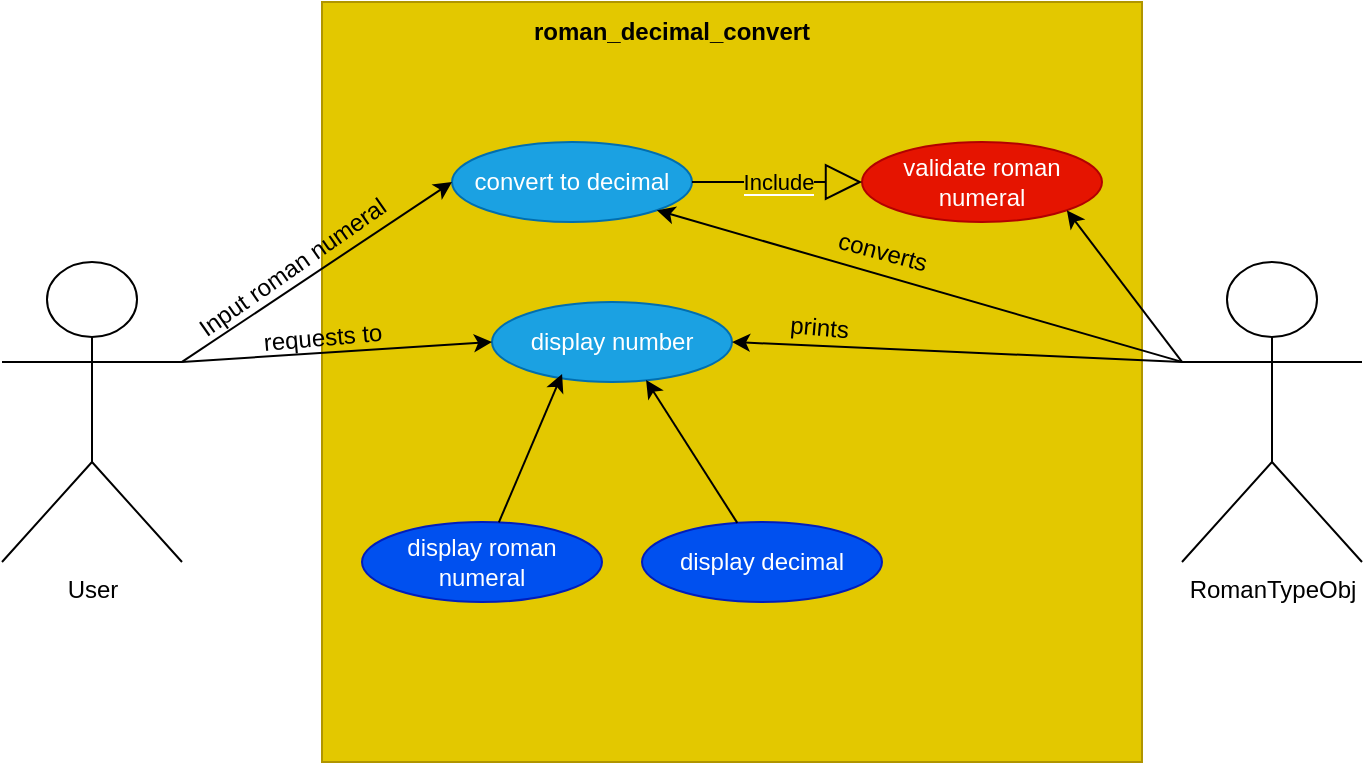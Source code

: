 <mxfile version="26.0.15">
  <diagram name="Page-1" id="qufCZb7tT4U1Z_Hz3Kcr">
    <mxGraphModel dx="1417" dy="820" grid="1" gridSize="10" guides="1" tooltips="1" connect="1" arrows="1" fold="1" page="1" pageScale="1" pageWidth="850" pageHeight="1100" math="0" shadow="0">
      <root>
        <mxCell id="0" />
        <mxCell id="1" parent="0" />
        <mxCell id="bj5du7l7CjBbhhtyli0l-1" value="" style="whiteSpace=wrap;html=1;fillColor=#e3c800;fontColor=#000000;strokeColor=#B09500;" vertex="1" parent="1">
          <mxGeometry x="240" y="120" width="410" height="380" as="geometry" />
        </mxCell>
        <mxCell id="bj5du7l7CjBbhhtyli0l-3" value="&lt;b&gt;roman_decimal_convert&lt;/b&gt;" style="text;html=1;align=center;verticalAlign=middle;whiteSpace=wrap;rounded=0;" vertex="1" parent="1">
          <mxGeometry x="385" y="120" width="60" height="30" as="geometry" />
        </mxCell>
        <mxCell id="bj5du7l7CjBbhhtyli0l-4" value="convert to decimal" style="ellipse;whiteSpace=wrap;html=1;fillColor=#1ba1e2;strokeColor=#006EAF;fontColor=#ffffff;" vertex="1" parent="1">
          <mxGeometry x="305" y="190" width="120" height="40" as="geometry" />
        </mxCell>
        <mxCell id="bj5du7l7CjBbhhtyli0l-15" value="validate roman numeral" style="ellipse;whiteSpace=wrap;html=1;fillColor=#e51400;fontColor=#ffffff;strokeColor=#B20000;" vertex="1" parent="1">
          <mxGeometry x="510" y="190" width="120" height="40" as="geometry" />
        </mxCell>
        <mxCell id="bj5du7l7CjBbhhtyli0l-5" value="display number" style="ellipse;whiteSpace=wrap;html=1;fillColor=#1ba1e2;strokeColor=#006EAF;fontColor=#ffffff;" vertex="1" parent="1">
          <mxGeometry x="325" y="270" width="120" height="40" as="geometry" />
        </mxCell>
        <mxCell id="bj5du7l7CjBbhhtyli0l-6" value="display decimal" style="ellipse;whiteSpace=wrap;html=1;fillColor=#0050ef;strokeColor=#001DBC;fontColor=#ffffff;" vertex="1" parent="1">
          <mxGeometry x="400" y="380" width="120" height="40" as="geometry" />
        </mxCell>
        <mxCell id="bj5du7l7CjBbhhtyli0l-7" value="display roman numeral" style="ellipse;whiteSpace=wrap;html=1;fillColor=#0050ef;strokeColor=#001DBC;fontColor=#ffffff;" vertex="1" parent="1">
          <mxGeometry x="260" y="380" width="120" height="40" as="geometry" />
        </mxCell>
        <mxCell id="bj5du7l7CjBbhhtyli0l-8" style="rounded=0;orthogonalLoop=1;jettySize=auto;html=1;entryX=0.642;entryY=0.975;entryDx=0;entryDy=0;entryPerimeter=0;" edge="1" parent="1" source="bj5du7l7CjBbhhtyli0l-6" target="bj5du7l7CjBbhhtyli0l-5">
          <mxGeometry relative="1" as="geometry" />
        </mxCell>
        <mxCell id="bj5du7l7CjBbhhtyli0l-9" style="rounded=0;orthogonalLoop=1;jettySize=auto;html=1;entryX=0.292;entryY=0.9;entryDx=0;entryDy=0;entryPerimeter=0;" edge="1" parent="1" source="bj5du7l7CjBbhhtyli0l-7" target="bj5du7l7CjBbhhtyli0l-5">
          <mxGeometry relative="1" as="geometry" />
        </mxCell>
        <mxCell id="bj5du7l7CjBbhhtyli0l-20" style="rounded=0;orthogonalLoop=1;jettySize=auto;html=1;exitX=0;exitY=0.333;exitDx=0;exitDy=0;exitPerimeter=0;entryX=1;entryY=1;entryDx=0;entryDy=0;" edge="1" parent="1" source="bj5du7l7CjBbhhtyli0l-10" target="bj5du7l7CjBbhhtyli0l-15">
          <mxGeometry relative="1" as="geometry" />
        </mxCell>
        <mxCell id="bj5du7l7CjBbhhtyli0l-21" style="rounded=0;orthogonalLoop=1;jettySize=auto;html=1;exitX=0;exitY=0.333;exitDx=0;exitDy=0;exitPerimeter=0;entryX=1;entryY=1;entryDx=0;entryDy=0;" edge="1" parent="1" source="bj5du7l7CjBbhhtyli0l-10" target="bj5du7l7CjBbhhtyli0l-4">
          <mxGeometry relative="1" as="geometry" />
        </mxCell>
        <mxCell id="bj5du7l7CjBbhhtyli0l-22" style="rounded=0;orthogonalLoop=1;jettySize=auto;html=1;exitX=0;exitY=0.333;exitDx=0;exitDy=0;exitPerimeter=0;entryX=1;entryY=0.5;entryDx=0;entryDy=0;" edge="1" parent="1" source="bj5du7l7CjBbhhtyli0l-10" target="bj5du7l7CjBbhhtyli0l-5">
          <mxGeometry relative="1" as="geometry" />
        </mxCell>
        <mxCell id="bj5du7l7CjBbhhtyli0l-10" value="RomanTypeObj" style="shape=umlActor;verticalLabelPosition=bottom;verticalAlign=top;html=1;outlineConnect=0;" vertex="1" parent="1">
          <mxGeometry x="670" y="250" width="90" height="150" as="geometry" />
        </mxCell>
        <mxCell id="bj5du7l7CjBbhhtyli0l-17" style="rounded=0;orthogonalLoop=1;jettySize=auto;html=1;exitX=1;exitY=0.333;exitDx=0;exitDy=0;exitPerimeter=0;entryX=0;entryY=0.5;entryDx=0;entryDy=0;" edge="1" parent="1" source="bj5du7l7CjBbhhtyli0l-12" target="bj5du7l7CjBbhhtyli0l-4">
          <mxGeometry relative="1" as="geometry" />
        </mxCell>
        <mxCell id="bj5du7l7CjBbhhtyli0l-18" style="rounded=0;orthogonalLoop=1;jettySize=auto;html=1;exitX=1;exitY=0.333;exitDx=0;exitDy=0;exitPerimeter=0;entryX=0;entryY=0.5;entryDx=0;entryDy=0;" edge="1" parent="1" source="bj5du7l7CjBbhhtyli0l-12" target="bj5du7l7CjBbhhtyli0l-5">
          <mxGeometry relative="1" as="geometry" />
        </mxCell>
        <mxCell id="bj5du7l7CjBbhhtyli0l-12" value="User" style="shape=umlActor;verticalLabelPosition=bottom;verticalAlign=top;html=1;outlineConnect=0;" vertex="1" parent="1">
          <mxGeometry x="80" y="250" width="90" height="150" as="geometry" />
        </mxCell>
        <mxCell id="bj5du7l7CjBbhhtyli0l-16" value="&lt;span style=&quot;background-color: light-dark(rgb(227, 200, 0), rgb(237, 237, 237));&quot;&gt;Include&lt;/span&gt;" style="endArrow=block;endSize=16;endFill=0;html=1;rounded=0;exitX=1;exitY=0.5;exitDx=0;exitDy=0;entryX=0;entryY=0.5;entryDx=0;entryDy=0;" edge="1" parent="1" source="bj5du7l7CjBbhhtyli0l-4" target="bj5du7l7CjBbhhtyli0l-15">
          <mxGeometry width="160" relative="1" as="geometry">
            <mxPoint x="420" y="260" as="sourcePoint" />
            <mxPoint x="580" y="260" as="targetPoint" />
          </mxGeometry>
        </mxCell>
        <mxCell id="bj5du7l7CjBbhhtyli0l-23" value="Input roman numeral" style="text;html=1;align=center;verticalAlign=middle;resizable=0;points=[];autosize=1;strokeColor=none;fillColor=none;rotation=-35;" vertex="1" parent="1">
          <mxGeometry x="160" y="238" width="130" height="30" as="geometry" />
        </mxCell>
        <mxCell id="bj5du7l7CjBbhhtyli0l-24" value="requests to" style="text;html=1;align=center;verticalAlign=middle;resizable=0;points=[];autosize=1;strokeColor=none;fillColor=none;rotation=-5;" vertex="1" parent="1">
          <mxGeometry x="200" y="273" width="80" height="30" as="geometry" />
        </mxCell>
        <mxCell id="bj5du7l7CjBbhhtyli0l-25" value="prints&amp;nbsp;" style="text;html=1;align=center;verticalAlign=middle;resizable=0;points=[];autosize=1;strokeColor=none;fillColor=none;rotation=5;" vertex="1" parent="1">
          <mxGeometry x="460" y="268" width="60" height="30" as="geometry" />
        </mxCell>
        <mxCell id="bj5du7l7CjBbhhtyli0l-26" value="converts" style="text;html=1;align=center;verticalAlign=middle;resizable=0;points=[];autosize=1;strokeColor=none;fillColor=none;rotation=15;" vertex="1" parent="1">
          <mxGeometry x="485" y="230" width="70" height="30" as="geometry" />
        </mxCell>
      </root>
    </mxGraphModel>
  </diagram>
</mxfile>
